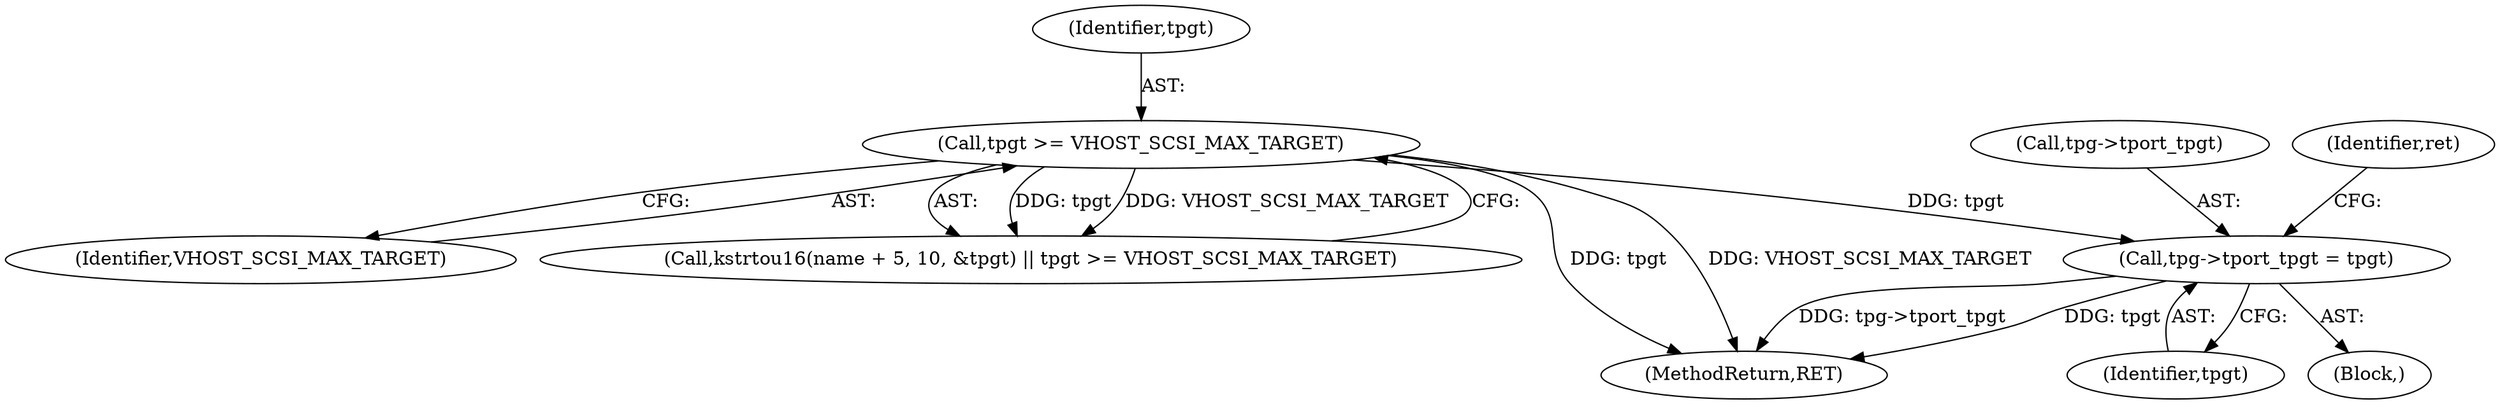 digraph "0_linux_59c816c1f24df0204e01851431d3bab3eb76719c@pointer" {
"1000165" [label="(Call,tpg->tport_tpgt = tpgt)"];
"1000127" [label="(Call,tpgt >= VHOST_SCSI_MAX_TARGET)"];
"1000211" [label="(MethodReturn,RET)"];
"1000129" [label="(Identifier,VHOST_SCSI_MAX_TARGET)"];
"1000166" [label="(Call,tpg->tport_tpgt)"];
"1000104" [label="(Block,)"];
"1000171" [label="(Identifier,ret)"];
"1000127" [label="(Call,tpgt >= VHOST_SCSI_MAX_TARGET)"];
"1000165" [label="(Call,tpg->tport_tpgt = tpgt)"];
"1000128" [label="(Identifier,tpgt)"];
"1000119" [label="(Call,kstrtou16(name + 5, 10, &tpgt) || tpgt >= VHOST_SCSI_MAX_TARGET)"];
"1000169" [label="(Identifier,tpgt)"];
"1000165" -> "1000104"  [label="AST: "];
"1000165" -> "1000169"  [label="CFG: "];
"1000166" -> "1000165"  [label="AST: "];
"1000169" -> "1000165"  [label="AST: "];
"1000171" -> "1000165"  [label="CFG: "];
"1000165" -> "1000211"  [label="DDG: tpg->tport_tpgt"];
"1000165" -> "1000211"  [label="DDG: tpgt"];
"1000127" -> "1000165"  [label="DDG: tpgt"];
"1000127" -> "1000119"  [label="AST: "];
"1000127" -> "1000129"  [label="CFG: "];
"1000128" -> "1000127"  [label="AST: "];
"1000129" -> "1000127"  [label="AST: "];
"1000119" -> "1000127"  [label="CFG: "];
"1000127" -> "1000211"  [label="DDG: VHOST_SCSI_MAX_TARGET"];
"1000127" -> "1000211"  [label="DDG: tpgt"];
"1000127" -> "1000119"  [label="DDG: tpgt"];
"1000127" -> "1000119"  [label="DDG: VHOST_SCSI_MAX_TARGET"];
}
